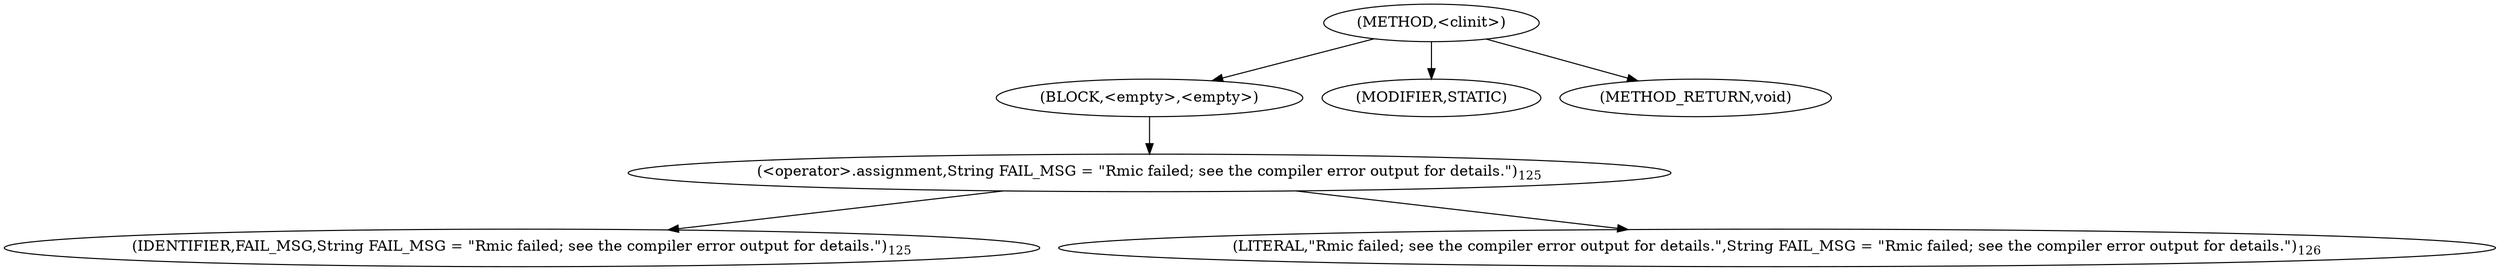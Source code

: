 digraph "&lt;clinit&gt;" {  
"1380" [label = <(METHOD,&lt;clinit&gt;)> ]
"1381" [label = <(BLOCK,&lt;empty&gt;,&lt;empty&gt;)> ]
"1382" [label = <(&lt;operator&gt;.assignment,String FAIL_MSG = &quot;Rmic failed; see the compiler error output for details.&quot;)<SUB>125</SUB>> ]
"1383" [label = <(IDENTIFIER,FAIL_MSG,String FAIL_MSG = &quot;Rmic failed; see the compiler error output for details.&quot;)<SUB>125</SUB>> ]
"1384" [label = <(LITERAL,&quot;Rmic failed; see the compiler error output for details.&quot;,String FAIL_MSG = &quot;Rmic failed; see the compiler error output for details.&quot;)<SUB>126</SUB>> ]
"1385" [label = <(MODIFIER,STATIC)> ]
"1386" [label = <(METHOD_RETURN,void)> ]
  "1380" -> "1381" 
  "1380" -> "1385" 
  "1380" -> "1386" 
  "1381" -> "1382" 
  "1382" -> "1383" 
  "1382" -> "1384" 
}
